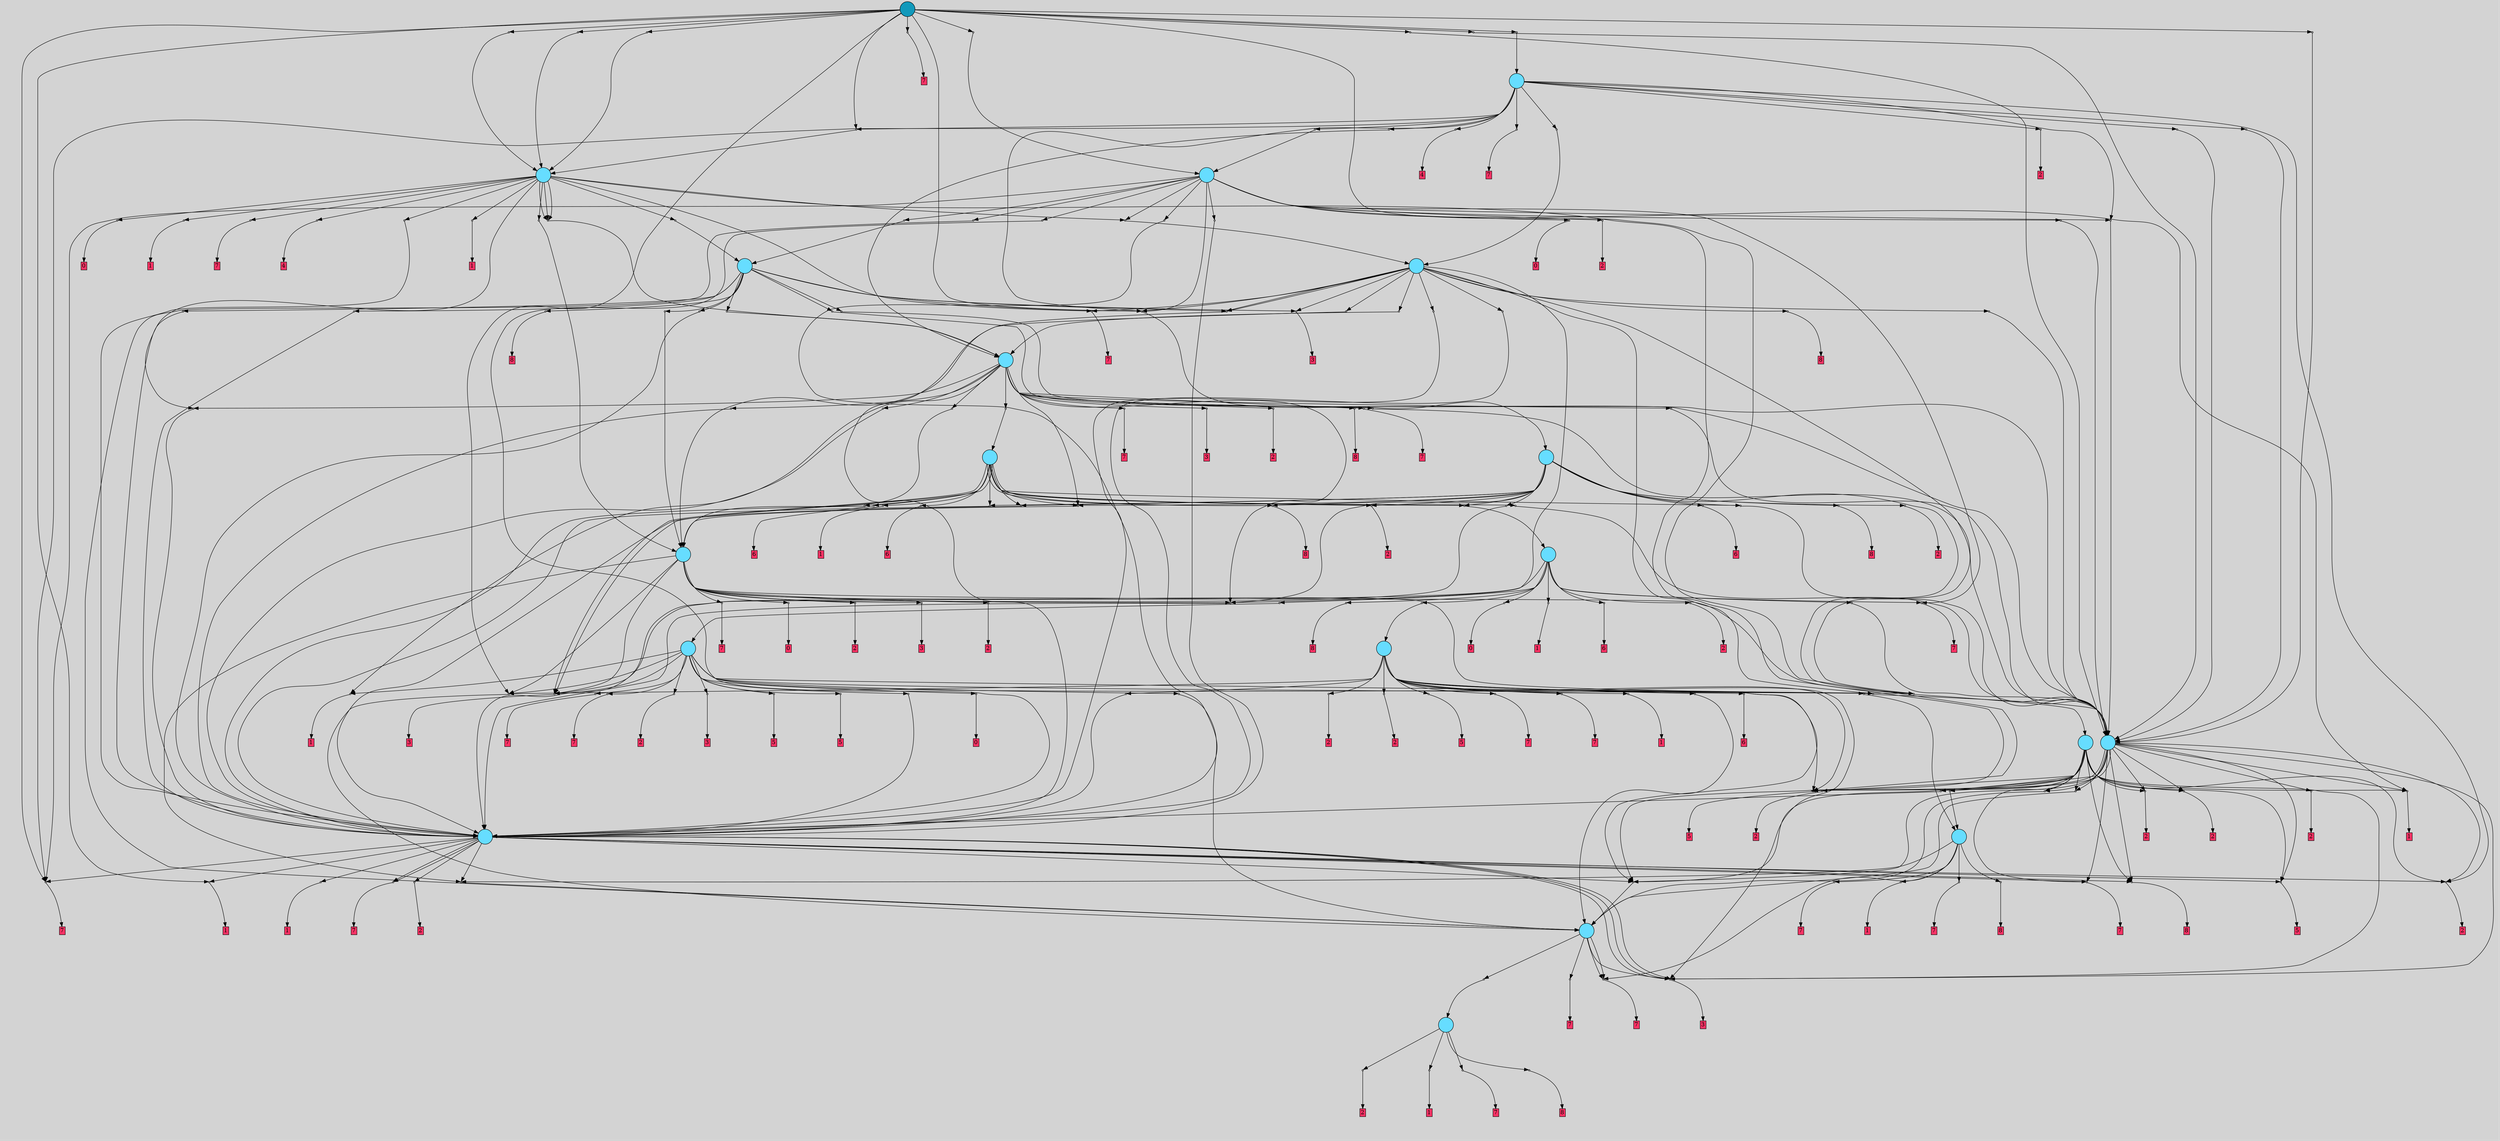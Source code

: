 // File exported with GEGELATI v1.3.1
// On the 2024-07-10 11:44:25
// With the MARL::MarlTPGGraphDotExporter
digraph{
	graph[pad = "0.212, 0.055" bgcolor = lightgray]
	node[shape=circle style = filled label = ""]
		T14 [fillcolor="#66ddff"]
		T38 [fillcolor="#66ddff"]
		T77 [fillcolor="#66ddff"]
		T214 [fillcolor="#66ddff"]
		T273 [fillcolor="#66ddff"]
		T278 [fillcolor="#66ddff"]
		T336 [fillcolor="#66ddff"]
		T362 [fillcolor="#66ddff"]
		T402 [fillcolor="#66ddff"]
		T426 [fillcolor="#66ddff"]
		T474 [fillcolor="#66ddff"]
		T491 [fillcolor="#66ddff"]
		T2 [fillcolor="#66ddff"]
		T587 [fillcolor="#66ddff"]
		T594 [fillcolor="#66ddff"]
		T688 [fillcolor="#66ddff"]
		T771 [fillcolor="#66ddff"]
		T883 [fillcolor="#66ddff"]
		T931 [fillcolor="#1199bb"]
		P27938 [fillcolor="#cccccc" shape=point] //
		I27938 [shape=box style=invis label="3|4&4|1#2|6&#92;n"]
		P27938 -> I27938[style=invis]
		A16414 [fillcolor="#ff3366" shape=box margin=0.03 width=0 height=0 label="2"]
		T14 -> P27938 -> A16414
		P27939 [fillcolor="#cccccc" shape=point] //
		I27939 [shape=box style=invis label="7|6&0|2#0|7&#92;n7|0&3|2#1|6&#92;n5|0&0|3#4|2&#92;n4|2&4|1#3|0&#92;n1|4&0|1#3|7&#92;n6|3&0|0#2|1&#92;n5|7&4|2#3|7&#92;n7|6&2|1#2|1&#92;n"]
		P27939 -> I27939[style=invis]
		A16415 [fillcolor="#ff3366" shape=box margin=0.03 width=0 height=0 label="1"]
		T14 -> P27939 -> A16415
		P27940 [fillcolor="#cccccc" shape=point] //
		I27940 [shape=box style=invis label="7|3&1|4#1|6&#92;n3|4&3|1#2|1&#92;n4|5&3|0#3|6&#92;n6|0&0|7#0|6&#92;n7|4&0|3#1|1&#92;n7|0&1|1#2|4&#92;n"]
		P27940 -> I27940[style=invis]
		A16416 [fillcolor="#ff3366" shape=box margin=0.03 width=0 height=0 label="7"]
		T14 -> P27940 -> A16416
		P27941 [fillcolor="#cccccc" shape=point] //
		I27941 [shape=box style=invis label="8|3&0|0#2|3&#92;n2|4&2|5#0|1&#92;n"]
		P27941 -> I27941[style=invis]
		A16417 [fillcolor="#ff3366" shape=box margin=0.03 width=0 height=0 label="8"]
		T14 -> P27941 -> A16417
		P27942 [fillcolor="#cccccc" shape=point] //
		I27942 [shape=box style=invis label="6|6&1|5#1|6&#92;n7|3&1|4#1|6&#92;n7|0&1|1#2|4&#92;n4|5&3|0#3|6&#92;n6|0&0|7#0|6&#92;n7|4&0|3#1|1&#92;n3|4&4|1#2|1&#92;n"]
		P27942 -> I27942[style=invis]
		A16418 [fillcolor="#ff3366" shape=box margin=0.03 width=0 height=0 label="7"]
		T38 -> P27942 -> A16418
		P27943 [fillcolor="#cccccc" shape=point] //
		I27943 [shape=box style=invis label="1|0&4|0#1|6&#92;n5|7&2|5#3|7&#92;n0|0&4|4#4|5&#92;n"]
		P27943 -> I27943[style=invis]
		T38 -> P27943 -> T14
		P27944 [fillcolor="#cccccc" shape=point] //
		I27944 [shape=box style=invis label="8|7&2|2#4|5&#92;n7|3&1|4#1|6&#92;n6|6&1|5#1|6&#92;n6|3&3|4#0|0&#92;n6|0&0|7#2|6&#92;n4|5&3|0#3|2&#92;n7|0&1|1#2|4&#92;n7|4&0|3#1|1&#92;n3|4&4|1#2|5&#92;n"]
		P27944 -> I27944[style=invis]
		A16419 [fillcolor="#ff3366" shape=box margin=0.03 width=0 height=0 label="7"]
		T38 -> P27944 -> A16419
		P27945 [fillcolor="#cccccc" shape=point] //
		I27945 [shape=box style=invis label="8|0&2|2#2|7&#92;n8|6&1|1#3|4&#92;n8|4&4|1#2|1&#92;n3|4&2|5#4|4&#92;n1|7&0|7#1|6&#92;n"]
		P27945 -> I27945[style=invis]
		A16420 [fillcolor="#ff3366" shape=box margin=0.03 width=0 height=0 label="3"]
		T38 -> P27945 -> A16420
		T38 -> P27944
		P27946 [fillcolor="#cccccc" shape=point] //
		I27946 [shape=box style=invis label="8|2&0|3#3|0&#92;n0|0&0|2#2|1&#92;n2|5&3|5#3|3&#92;n"]
		P27946 -> I27946[style=invis]
		T77 -> P27946 -> T38
		P27947 [fillcolor="#cccccc" shape=point] //
		I27947 [shape=box style=invis label="7|0&1|1#2|4&#92;n6|0&0|7#2|6&#92;n7|4&1|5#0|4&#92;n5|4&2|7#1|5&#92;n4|5&3|0#1|2&#92;n8|7&2|2#4|5&#92;n8|1&0|3#1|1&#92;n6|4&0|4#0|0&#92;n6|3&2|3#3|5&#92;n8|6&3|0#4|4&#92;n"]
		P27947 -> I27947[style=invis]
		A16421 [fillcolor="#ff3366" shape=box margin=0.03 width=0 height=0 label="7"]
		T77 -> P27947 -> A16421
		P27948 [fillcolor="#cccccc" shape=point] //
		I27948 [shape=box style=invis label="0|2&2|0#0|5&#92;n4|1&1|5#3|6&#92;n"]
		P27948 -> I27948[style=invis]
		A16422 [fillcolor="#ff3366" shape=box margin=0.03 width=0 height=0 label="1"]
		T77 -> P27948 -> A16422
		P27949 [fillcolor="#cccccc" shape=point] //
		I27949 [shape=box style=invis label="7|3&0|4#1|6&#92;n3|4&3|1#2|1&#92;n7|0&2|1#2|3&#92;n4|5&3|0#3|6&#92;n"]
		P27949 -> I27949[style=invis]
		A16423 [fillcolor="#ff3366" shape=box margin=0.03 width=0 height=0 label="7"]
		T77 -> P27949 -> A16423
		T77 -> P27944
		P27950 [fillcolor="#cccccc" shape=point] //
		I27950 [shape=box style=invis label="3|6&1|5#1|5&#92;n7|0&1|1#1|4&#92;n4|3&2|6#2|4&#92;n0|1&3|5#0|2&#92;n"]
		P27950 -> I27950[style=invis]
		A16424 [fillcolor="#ff3366" shape=box margin=0.03 width=0 height=0 label="8"]
		T77 -> P27950 -> A16424
		P27951 [fillcolor="#cccccc" shape=point] //
		I27951 [shape=box style=invis label="7|0&0|1#2|4&#92;n1|3&4|4#1|0&#92;n6|0&3|7#2|6&#92;n7|3&2|3#3|3&#92;n3|4&4|1#0|3&#92;n8|5&3|0#3|2&#92;n7|4&0|3#1|1&#92;n5|3&1|4#1|6&#92;n8|4&4|7#2|1&#92;n"]
		P27951 -> I27951[style=invis]
		A16425 [fillcolor="#ff3366" shape=box margin=0.03 width=0 height=0 label="7"]
		T214 -> P27951 -> A16425
		P27952 [fillcolor="#cccccc" shape=point] //
		I27952 [shape=box style=invis label="0|0&2|2#4|5&#92;n5|1&1|5#4|3&#92;n"]
		P27952 -> I27952[style=invis]
		A16426 [fillcolor="#ff3366" shape=box margin=0.03 width=0 height=0 label="1"]
		T214 -> P27952 -> A16426
		P27953 [fillcolor="#cccccc" shape=point] //
		I27953 [shape=box style=invis label="3|6&1|4#1|5&#92;n7|0&1|6#1|4&#92;n6|7&1|4#2|2&#92;n4|3&2|6#2|4&#92;n0|1&3|5#0|2&#92;n"]
		P27953 -> I27953[style=invis]
		A16427 [fillcolor="#ff3366" shape=box margin=0.03 width=0 height=0 label="8"]
		T214 -> P27953 -> A16427
		T214 -> P27945
		T214 -> P27946
		P27954 [fillcolor="#cccccc" shape=point] //
		I27954 [shape=box style=invis label="0|7&4|7#1|4&#92;n7|0&1|1#0|4&#92;n6|0&0|3#4|4&#92;n6|1&1|2#0|2&#92;n3|4&3|1#2|3&#92;n6|7&4|3#3|5&#92;n7|0&3|6#1|6&#92;n7|2&1|6#1|4&#92;n"]
		P27954 -> I27954[style=invis]
		A16428 [fillcolor="#ff3366" shape=box margin=0.03 width=0 height=0 label="5"]
		T214 -> P27954 -> A16428
		P27955 [fillcolor="#cccccc" shape=point] //
		I27955 [shape=box style=invis label="7|0&0|7#0|6&#92;n4|2&1|1#0|5&#92;n4|5&3|0#3|6&#92;n4|0&3|7#4|3&#92;n7|0&2|1#2|4&#92;n2|6&0|7#2|7&#92;n8|6&3|7#0|7&#92;n8|3&3|2#4|2&#92;n7|3&1|1#1|2&#92;n"]
		P27955 -> I27955[style=invis]
		A16429 [fillcolor="#ff3366" shape=box margin=0.03 width=0 height=0 label="7"]
		T214 -> P27955 -> A16429
		T214 -> P27945
		P27956 [fillcolor="#cccccc" shape=point] //
		I27956 [shape=box style=invis label="8|7&3|7#3|3&#92;n8|2&0|3#3|0&#92;n0|0&0|2#2|1&#92;n"]
		P27956 -> I27956[style=invis]
		T214 -> P27956 -> T38
		P27957 [fillcolor="#cccccc" shape=point] //
		I27957 [shape=box style=invis label="7|0&3|1#0|6&#92;n"]
		P27957 -> I27957[style=invis]
		A16430 [fillcolor="#ff3366" shape=box margin=0.03 width=0 height=0 label="2"]
		T214 -> P27957 -> A16430
		T214 -> P27945
		P27958 [fillcolor="#cccccc" shape=point] //
		I27958 [shape=box style=invis label="1|0&3|1#0|6&#92;n7|0&1|3#2|5&#92;n"]
		P27958 -> I27958[style=invis]
		A16431 [fillcolor="#ff3366" shape=box margin=0.03 width=0 height=0 label="2"]
		T214 -> P27958 -> A16431
		P27959 [fillcolor="#cccccc" shape=point] //
		I27959 [shape=box style=invis label="3|7&1|1#4|4&#92;n8|6&0|3#2|6&#92;n0|2&3|3#4|3&#92;n2|0&3|4#2|0&#92;n2|3&2|0#1|3&#92;n2|6&4|2#3|3&#92;n"]
		P27959 -> I27959[style=invis]
		A16432 [fillcolor="#ff3366" shape=box margin=0.03 width=0 height=0 label="1"]
		T214 -> P27959 -> A16432
		P27960 [fillcolor="#cccccc" shape=point] //
		I27960 [shape=box style=invis label="4|0&3|7#4|3&#92;n4|2&1|1#0|5&#92;n4|3&3|0#3|6&#92;n7|0&0|7#0|6&#92;n8|6&3|7#0|7&#92;n7|0&2|1#2|4&#92;n8|3&3|2#4|2&#92;n7|3&1|4#1|2&#92;n"]
		P27960 -> I27960[style=invis]
		A16433 [fillcolor="#ff3366" shape=box margin=0.03 width=0 height=0 label="7"]
		T214 -> P27960 -> A16433
		T214 -> P27955
		T273 -> P27951
		P27961 [fillcolor="#cccccc" shape=point] //
		I27961 [shape=box style=invis label="5|1&4|5#4|3&#92;n"]
		P27961 -> I27961[style=invis]
		A16434 [fillcolor="#ff3366" shape=box margin=0.03 width=0 height=0 label="1"]
		T273 -> P27961 -> A16434
		P27962 [fillcolor="#cccccc" shape=point] //
		I27962 [shape=box style=invis label="7|3&1|4#1|6&#92;n7|4&0|3#1|1&#92;n6|6&3|2#0|7&#92;n6|3&3|4#0|0&#92;n6|0&0|7#2|6&#92;n4|5&3|0#3|2&#92;n3|4&4|1#2|1&#92;n6|6&1|5#1|6&#92;n7|0&1|1#2|2&#92;n"]
		P27962 -> I27962[style=invis]
		T273 -> P27962 -> T77
		T273 -> P27953
		P27963 [fillcolor="#cccccc" shape=point] //
		I27963 [shape=box style=invis label="8|7&0|0#2|1&#92;n1|7&0|7#0|6&#92;n8|6&1|1#1|4&#92;n8|1&4|2#4|7&#92;n0|0&3|7#0|5&#92;n3|5&1|5#4|4&#92;n0|3&1|3#4|5&#92;n1|3&2|4#0|7&#92;n"]
		P27963 -> I27963[style=invis]
		T273 -> P27963 -> T214
		T273 -> P27954
		P27964 [fillcolor="#cccccc" shape=point] //
		I27964 [shape=box style=invis label="2|4&2|5#4|1&#92;n8|2&0|3#3|0&#92;n2|5&3|5#3|3&#92;n0|0&0|3#2|1&#92;n"]
		P27964 -> I27964[style=invis]
		T273 -> P27964 -> T38
		T273 -> P27945
		T273 -> P27958
		P27965 [fillcolor="#cccccc" shape=point] //
		I27965 [shape=box style=invis label="6|1&1|2#0|2&#92;n7|0&1|1#0|4&#92;n0|7&4|7#1|4&#92;n3|4&3|1#2|3&#92;n6|7&4|3#3|5&#92;n7|0&3|6#1|6&#92;n7|2&1|6#0|4&#92;n"]
		P27965 -> I27965[style=invis]
		A16435 [fillcolor="#ff3366" shape=box margin=0.03 width=0 height=0 label="5"]
		T273 -> P27965 -> A16435
		P27966 [fillcolor="#cccccc" shape=point] //
		I27966 [shape=box style=invis label="4|1&2|7#1|7&#92;n0|5&4|6#2|0&#92;n6|5&1|5#0|1&#92;n7|0&2|1#0|6&#92;n"]
		P27966 -> I27966[style=invis]
		A16436 [fillcolor="#ff3366" shape=box margin=0.03 width=0 height=0 label="2"]
		T273 -> P27966 -> A16436
		P27967 [fillcolor="#cccccc" shape=point] //
		I27967 [shape=box style=invis label="1|0&1|4#2|7&#92;n"]
		P27967 -> I27967[style=invis]
		A16437 [fillcolor="#ff3366" shape=box margin=0.03 width=0 height=0 label="2"]
		T273 -> P27967 -> A16437
		T273 -> P27956
		P27968 [fillcolor="#cccccc" shape=point] //
		I27968 [shape=box style=invis label="1|1&3|1#3|1&#92;n4|0&1|7#1|4&#92;n5|1&4|6#0|2&#92;n"]
		P27968 -> I27968[style=invis]
		T273 -> P27968 -> T38
		P27969 [fillcolor="#cccccc" shape=point] //
		I27969 [shape=box style=invis label="4|2&4|3#4|4&#92;n8|2&2|4#4|7&#92;n0|0&0|2#1|2&#92;n1|6&0|0#0|3&#92;n0|7&1|4#4|4&#92;n2|7&3|6#1|2&#92;n3|6&2|0#2|1&#92;n"]
		P27969 -> I27969[style=invis]
		A16438 [fillcolor="#ff3366" shape=box margin=0.03 width=0 height=0 label="2"]
		T273 -> P27969 -> A16438
		T278 -> P27951
		T278 -> P27961
		T278 -> P27953
		T278 -> P27963
		T278 -> P27954
		T278 -> P27964
		T278 -> P27945
		T278 -> P27958
		T278 -> P27965
		P27970 [fillcolor="#cccccc" shape=point] //
		I27970 [shape=box style=invis label="7|0&2|1#2|6&#92;n6|5&1|5#0|1&#92;n2|1&3|6#4|4&#92;n4|1&2|7#1|7&#92;n"]
		P27970 -> I27970[style=invis]
		A16439 [fillcolor="#ff3366" shape=box margin=0.03 width=0 height=0 label="2"]
		T278 -> P27970 -> A16439
		T278 -> P27967
		T278 -> P27956
		T278 -> P27968
		T278 -> P27969
		T278 -> P27965
		P27971 [fillcolor="#cccccc" shape=point] //
		I27971 [shape=box style=invis label="6|0&4|7#4|1&#92;n6|6&0|1#0|3&#92;n8|7&3|4#4|5&#92;n1|1&2|3#1|3&#92;n6|7&0|7#2|3&#92;n8|1&1|7#2|7&#92;n"]
		P27971 -> I27971[style=invis]
		A16440 [fillcolor="#ff3366" shape=box margin=0.03 width=0 height=0 label="6"]
		T336 -> P27971 -> A16440
		P27972 [fillcolor="#cccccc" shape=point] //
		I27972 [shape=box style=invis label="0|0&2|2#2|1&#92;n5|1&3|1#0|1&#92;n8|2&0|3#2|0&#92;n"]
		P27972 -> I27972[style=invis]
		T336 -> P27972 -> T38
		P27973 [fillcolor="#cccccc" shape=point] //
		I27973 [shape=box style=invis label="8|4&4|6#0|2&#92;n2|4&4|5#3|3&#92;n"]
		P27973 -> I27973[style=invis]
		A16441 [fillcolor="#ff3366" shape=box margin=0.03 width=0 height=0 label="2"]
		T336 -> P27973 -> A16441
		P27974 [fillcolor="#cccccc" shape=point] //
		I27974 [shape=box style=invis label="0|0&0|2#4|4&#92;n5|3&1|2#3|7&#92;n0|1&2|4#3|3&#92;n"]
		P27974 -> I27974[style=invis]
		A16442 [fillcolor="#ff3366" shape=box margin=0.03 width=0 height=0 label="2"]
		T336 -> P27974 -> A16442
		P27975 [fillcolor="#cccccc" shape=point] //
		I27975 [shape=box style=invis label="7|5&1|1#4|1&#92;n2|5&1|1#1|1&#92;n4|6&3|3#0|7&#92;n5|4&3|6#4|6&#92;n7|3&2|4#1|4&#92;n6|0&1|5#1|3&#92;n"]
		P27975 -> I27975[style=invis]
		A16443 [fillcolor="#ff3366" shape=box margin=0.03 width=0 height=0 label="5"]
		T336 -> P27975 -> A16443
		T336 -> P27945
		T336 -> P27965
		P27976 [fillcolor="#cccccc" shape=point] //
		I27976 [shape=box style=invis label="8|2&1|3#3|0&#92;n3|5&3|5#3|3&#92;n0|0&0|2#2|1&#92;n3|4&2|3#1|7&#92;n"]
		P27976 -> I27976[style=invis]
		T336 -> P27976 -> T278
		P27977 [fillcolor="#cccccc" shape=point] //
		I27977 [shape=box style=invis label="7|3&2|7#4|6&#92;n6|2&3|0#1|2&#92;n8|6&3|2#4|4&#92;n5|5&4|7#1|5&#92;n8|7&2|2#4|5&#92;n6|4&0|4#0|0&#92;n6|0&4|7#2|6&#92;n0|4&0|0#2|1&#92;n6|3&2|3#3|5&#92;n7|4&1|7#0|4&#92;n"]
		P27977 -> I27977[style=invis]
		A16444 [fillcolor="#ff3366" shape=box margin=0.03 width=0 height=0 label="7"]
		T336 -> P27977 -> A16444
		P27978 [fillcolor="#cccccc" shape=point] //
		I27978 [shape=box style=invis label="0|1&2|5#4|5&#92;n3|4&1|2#0|2&#92;n1|0&1|4#4|0&#92;n6|1&0|6#3|0&#92;n1|2&2|5#2|0&#92;n0|4&3|0#3|2&#92;n2|2&1|5#2|7&#92;n3|1&4|5#0|2&#92;n5|7&1|3#2|6&#92;n"]
		P27978 -> I27978[style=invis]
		T336 -> P27978 -> T214
		P27979 [fillcolor="#cccccc" shape=point] //
		I27979 [shape=box style=invis label="3|4&3|1#2|1&#92;n7|3&0|4#1|4&#92;n5|7&2|4#4|6&#92;n"]
		P27979 -> I27979[style=invis]
		A16445 [fillcolor="#ff3366" shape=box margin=0.03 width=0 height=0 label="7"]
		T336 -> P27979 -> A16445
		P27980 [fillcolor="#cccccc" shape=point] //
		I27980 [shape=box style=invis label="0|1&4|5#1|4&#92;n7|0&2|1#2|6&#92;n4|2&1|6#3|2&#92;n7|4&1|5#1|1&#92;n5|5&0|3#2|4&#92;n0|5&2|3#2|7&#92;n7|3&1|4#0|6&#92;n7|4&0|3#4|1&#92;n3|4&4|1#3|1&#92;n"]
		P27980 -> I27980[style=invis]
		T336 -> P27980 -> T77
		P27981 [fillcolor="#cccccc" shape=point] //
		I27981 [shape=box style=invis label="7|6&1|1#1|2&#92;n5|0&2|2#4|5&#92;n"]
		P27981 -> I27981[style=invis]
		A16446 [fillcolor="#ff3366" shape=box margin=0.03 width=0 height=0 label="1"]
		T336 -> P27981 -> A16446
		P27982 [fillcolor="#cccccc" shape=point] //
		I27982 [shape=box style=invis label="0|0&2|2#2|1&#92;n5|0&4|4#2|4&#92;n8|7&3|7#3|3&#92;n"]
		P27982 -> I27982[style=invis]
		T336 -> P27982 -> T38
		T336 -> P27956
		P27983 [fillcolor="#cccccc" shape=point] //
		I27983 [shape=box style=invis label="0|1&2|5#4|2&#92;n3|4&1|2#0|2&#92;n1|0&1|4#4|0&#92;n6|1&0|6#3|0&#92;n1|2&2|5#2|0&#92;n0|4&3|0#3|2&#92;n3|1&4|5#0|2&#92;n5|7&1|3#2|6&#92;n"]
		P27983 -> I27983[style=invis]
		T362 -> P27983 -> T214
		P27984 [fillcolor="#cccccc" shape=point] //
		I27984 [shape=box style=invis label="7|0&0|7#0|6&#92;n4|2&1|1#0|5&#92;n4|5&3|0#3|6&#92;n4|0&3|7#4|3&#92;n8|6&3|7#0|7&#92;n7|0&2|1#2|4&#92;n8|3&3|2#4|2&#92;n7|3&1|4#1|2&#92;n"]
		P27984 -> I27984[style=invis]
		A16447 [fillcolor="#ff3366" shape=box margin=0.03 width=0 height=0 label="7"]
		T362 -> P27984 -> A16447
		P27985 [fillcolor="#cccccc" shape=point] //
		I27985 [shape=box style=invis label="6|0&0|7#0|3&#92;n1|2&4|6#2|0&#92;n5|0&1|3#1|2&#92;n6|6&0|1#0|3&#92;n0|0&4|7#4|1&#92;n2|0&0|7#3|5&#92;n1|7&2|3#1|6&#92;n6|1&4|7#2|7&#92;n5|6&2|3#3|4&#92;n"]
		P27985 -> I27985[style=invis]
		A16448 [fillcolor="#ff3366" shape=box margin=0.03 width=0 height=0 label="7"]
		T362 -> P27985 -> A16448
		P27986 [fillcolor="#cccccc" shape=point] //
		I27986 [shape=box style=invis label="2|5&2|7#3|1&#92;n0|0&3|1#1|1&#92;n"]
		P27986 -> I27986[style=invis]
		T362 -> P27986 -> T38
		P27987 [fillcolor="#cccccc" shape=point] //
		I27987 [shape=box style=invis label="0|4&0|2#4|4&#92;n0|1&2|4#3|3&#92;n5|3&1|2#3|7&#92;n"]
		P27987 -> I27987[style=invis]
		A16449 [fillcolor="#ff3366" shape=box margin=0.03 width=0 height=0 label="2"]
		T362 -> P27987 -> A16449
		P27988 [fillcolor="#cccccc" shape=point] //
		I27988 [shape=box style=invis label="1|7&0|7#1|6&#92;n8|4&4|1#2|2&#92;n3|4&2|5#4|4&#92;n8|0&2|2#2|7&#92;n7|0&3|1#0|3&#92;n"]
		P27988 -> I27988[style=invis]
		A16450 [fillcolor="#ff3366" shape=box margin=0.03 width=0 height=0 label="3"]
		T362 -> P27988 -> A16450
		P27989 [fillcolor="#cccccc" shape=point] //
		I27989 [shape=box style=invis label="8|5&2|2#2|7&#92;n8|5&3|6#2|1&#92;n8|0&0|3#3|1&#92;n3|4&0|5#2|4&#92;n0|6&0|0#1|6&#92;n"]
		P27989 -> I27989[style=invis]
		T362 -> P27989 -> T273
		P27990 [fillcolor="#cccccc" shape=point] //
		I27990 [shape=box style=invis label="6|5&0|3#4|1&#92;n6|1&1|2#0|2&#92;n7|0&4|6#2|7&#92;n2|4&3|1#2|3&#92;n"]
		P27990 -> I27990[style=invis]
		A16451 [fillcolor="#ff3366" shape=box margin=0.03 width=0 height=0 label="5"]
		T362 -> P27990 -> A16451
		T362 -> P27976
		P27991 [fillcolor="#cccccc" shape=point] //
		I27991 [shape=box style=invis label="1|0&2|3#0|3&#92;n7|3&0|2#1|3&#92;n6|0&0|3#3|4&#92;n7|0&1|0#0|3&#92;n7|0&3|6#1|6&#92;n7|2&1|6#1|4&#92;n6|0&3|5#4|2&#92;n3|4&3|1#0|3&#92;n5|6&2|6#1|6&#92;n0|7&4|7#1|1&#92;n"]
		P27991 -> I27991[style=invis]
		A16452 [fillcolor="#ff3366" shape=box margin=0.03 width=0 height=0 label="5"]
		T362 -> P27991 -> A16452
		P27992 [fillcolor="#cccccc" shape=point] //
		I27992 [shape=box style=invis label="4|2&2|0#0|0&#92;n3|0&4|5#2|5&#92;n3|6&2|1#1|3&#92;n1|2&1|1#0|7&#92;n"]
		P27992 -> I27992[style=invis]
		A16453 [fillcolor="#ff3366" shape=box margin=0.03 width=0 height=0 label="3"]
		T362 -> P27992 -> A16453
		T362 -> P27965
		P27993 [fillcolor="#cccccc" shape=point] //
		I27993 [shape=box style=invis label="6|5&0|0#4|3&#92;n8|2&1|1#3|4&#92;n7|7&1|6#1|5&#92;n5|0&3|0#0|1&#92;n0|1&0|0#4|6&#92;n"]
		P27993 -> I27993[style=invis]
		A16454 [fillcolor="#ff3366" shape=box margin=0.03 width=0 height=0 label="0"]
		T362 -> P27993 -> A16454
		T362 -> P27972
		P27994 [fillcolor="#cccccc" shape=point] //
		I27994 [shape=box style=invis label="3|7&2|6#3|6&#92;n0|0&4|6#1|5&#92;n0|5&4|5#1|4&#92;n5|6&3|3#2|6&#92;n"]
		P27994 -> I27994[style=invis]
		A16455 [fillcolor="#ff3366" shape=box margin=0.03 width=0 height=0 label="1"]
		T362 -> P27994 -> A16455
		P27995 [fillcolor="#cccccc" shape=point] //
		I27995 [shape=box style=invis label="7|0&0|7#0|6&#92;n4|5&3|0#3|6&#92;n4|6&1|1#0|5&#92;n4|0&3|7#4|3&#92;n8|6&3|7#0|7&#92;n8|3&3|2#4|2&#92;n7|3&1|4#1|2&#92;n"]
		P27995 -> I27995[style=invis]
		A16456 [fillcolor="#ff3366" shape=box margin=0.03 width=0 height=0 label="7"]
		T402 -> P27995 -> A16456
		T402 -> P27989
		T402 -> P27976
		T402 -> P27992
		P27996 [fillcolor="#cccccc" shape=point] //
		I27996 [shape=box style=invis label="8|6&1|5#0|7&#92;n5|4&4|2#0|5&#92;n4|5&3|7#2|4&#92;n4|7&4|3#0|4&#92;n0|5&2|6#2|7&#92;n0|7&2|7#0|6&#92;n2|0&1|5#4|5&#92;n6|7&1|3#4|5&#92;n"]
		P27996 -> I27996[style=invis]
		A16457 [fillcolor="#ff3366" shape=box margin=0.03 width=0 height=0 label="0"]
		T402 -> P27996 -> A16457
		T402 -> P27972
		P27997 [fillcolor="#cccccc" shape=point] //
		I27997 [shape=box style=invis label="1|7&0|7#0|0&#92;n0|6&0|0#3|6&#92;n2|0&2|4#4|3&#92;n3|6&1|5#4|4&#92;n0|7&3|7#0|5&#92;n8|1&4|2#2|7&#92;n"]
		P27997 -> I27997[style=invis]
		T402 -> P27997 -> T214
		P27998 [fillcolor="#cccccc" shape=point] //
		I27998 [shape=box style=invis label="2|6&1|3#3|0&#92;n8|0&2|0#0|6&#92;n0|0&3|7#0|5&#92;n1|1&4|4#3|5&#92;n"]
		P27998 -> I27998[style=invis]
		A16458 [fillcolor="#ff3366" shape=box margin=0.03 width=0 height=0 label="2"]
		T402 -> P27998 -> A16458
		P27999 [fillcolor="#cccccc" shape=point] //
		I27999 [shape=box style=invis label="0|0&1|3#3|3&#92;n8|6&1|1#3|4&#92;n8|4&2|1#4|7&#92;n"]
		P27999 -> I27999[style=invis]
		A16459 [fillcolor="#ff3366" shape=box margin=0.03 width=0 height=0 label="3"]
		T402 -> P27999 -> A16459
		P28000 [fillcolor="#cccccc" shape=point] //
		I28000 [shape=box style=invis label="7|0&3|1#2|6&#92;n0|7&1|6#1|6&#92;n"]
		P28000 -> I28000[style=invis]
		A16460 [fillcolor="#ff3366" shape=box margin=0.03 width=0 height=0 label="2"]
		T402 -> P28000 -> A16460
		T402 -> P27946
		P28001 [fillcolor="#cccccc" shape=point] //
		I28001 [shape=box style=invis label="5|3&3|2#1|2&#92;n6|0&3|7#0|5&#92;n4|2&0|0#1|0&#92;n"]
		P28001 -> I28001[style=invis]
		A16461 [fillcolor="#ff3366" shape=box margin=0.03 width=0 height=0 label="2"]
		T426 -> P28001 -> A16461
		P28002 [fillcolor="#cccccc" shape=point] //
		I28002 [shape=box style=invis label="3|7&3|1#2|3&#92;n7|0&1|1#0|4&#92;n7|4&4|0#3|2&#92;n6|0&0|3#4|4&#92;n6|1&1|2#0|2&#92;n0|7&4|7#1|4&#92;n6|7&4|3#3|5&#92;n7|0&3|6#1|6&#92;n7|2&1|6#1|4&#92;n"]
		P28002 -> I28002[style=invis]
		T426 -> P28002 -> T336
		P28003 [fillcolor="#cccccc" shape=point] //
		I28003 [shape=box style=invis label="8|2&1|3#2|0&#92;n0|0&0|2#2|1&#92;n3|5&3|5#3|3&#92;n3|4&2|3#1|7&#92;n"]
		P28003 -> I28003[style=invis]
		T426 -> P28003 -> T278
		P28004 [fillcolor="#cccccc" shape=point] //
		I28004 [shape=box style=invis label="8|7&2|7#3|4&#92;n3|1&0|1#3|0&#92;n4|0&0|7#0|7&#92;n1|2&0|5#1|4&#92;n1|5&4|7#0|1&#92;n"]
		P28004 -> I28004[style=invis]
		T426 -> P28004 -> T362
		P28005 [fillcolor="#cccccc" shape=point] //
		I28005 [shape=box style=invis label="4|3&2|6#2|4&#92;n7|0&1|6#1|4&#92;n0|1&3|5#0|2&#92;n6|0&1|4#2|2&#92;n3|6&1|4#1|3&#92;n"]
		P28005 -> I28005[style=invis]
		A16462 [fillcolor="#ff3366" shape=box margin=0.03 width=0 height=0 label="8"]
		T426 -> P28005 -> A16462
		P28006 [fillcolor="#cccccc" shape=point] //
		I28006 [shape=box style=invis label="8|6&1|5#0|7&#92;n5|4&4|2#0|5&#92;n4|5&3|7#2|4&#92;n0|7&2|7#0|6&#92;n0|5&2|6#2|7&#92;n6|7&1|1#4|5&#92;n2|0&1|5#1|5&#92;n"]
		P28006 -> I28006[style=invis]
		A16463 [fillcolor="#ff3366" shape=box margin=0.03 width=0 height=0 label="0"]
		T426 -> P28006 -> A16463
		P28007 [fillcolor="#cccccc" shape=point] //
		I28007 [shape=box style=invis label="8|3&1|2#0|5&#92;n1|1&1|6#4|5&#92;n8|3&1|4#2|5&#92;n4|0&3|0#0|2&#92;n"]
		P28007 -> I28007[style=invis]
		A16464 [fillcolor="#ff3366" shape=box margin=0.03 width=0 height=0 label="1"]
		T426 -> P28007 -> A16464
		P28008 [fillcolor="#cccccc" shape=point] //
		I28008 [shape=box style=invis label="6|2&0|7#2|3&#92;n2|6&0|1#0|3&#92;n8|7&3|4#4|5&#92;n1|1&2|3#1|0&#92;n8|6&0|4#4|5&#92;n8|1&1|7#2|7&#92;n6|0&4|7#4|1&#92;n"]
		P28008 -> I28008[style=invis]
		A16465 [fillcolor="#ff3366" shape=box margin=0.03 width=0 height=0 label="6"]
		T426 -> P28008 -> A16465
		P28009 [fillcolor="#cccccc" shape=point] //
		I28009 [shape=box style=invis label="8|0&3|7#0|7&#92;n8|3&3|2#4|2&#92;n4|5&3|0#3|6&#92;n4|0&3|7#4|3&#92;n2|1&0|7#2|7&#92;n7|0&0|7#0|6&#92;n4|2&1|1#0|5&#92;n7|3&1|1#1|2&#92;n"]
		P28009 -> I28009[style=invis]
		A16466 [fillcolor="#ff3366" shape=box margin=0.03 width=0 height=0 label="7"]
		T426 -> P28009 -> A16466
		T426 -> P27992
		P28010 [fillcolor="#cccccc" shape=point] //
		I28010 [shape=box style=invis label="7|3&3|2#3|0&#92;n0|1&2|5#4|2&#92;n3|4&1|2#0|2&#92;n3|1&4|5#0|2&#92;n6|1&0|6#3|0&#92;n1|2&2|5#2|0&#92;n0|4&3|0#3|2&#92;n1|0&1|4#4|0&#92;n5|4&1|3#2|6&#92;n"]
		P28010 -> I28010[style=invis]
		T474 -> P28010 -> T214
		P28011 [fillcolor="#cccccc" shape=point] //
		I28011 [shape=box style=invis label="0|7&3|7#0|5&#92;n0|6&0|0#3|6&#92;n8|1&4|2#2|7&#92;n3|4&1|5#4|4&#92;n1|7&0|7#3|0&#92;n2|0&2|4#4|3&#92;n"]
		P28011 -> I28011[style=invis]
		T474 -> P28011 -> T426
		P28012 [fillcolor="#cccccc" shape=point] //
		I28012 [shape=box style=invis label="0|0&0|2#2|1&#92;n4|2&1|3#4|0&#92;n3|5&3|5#3|3&#92;n"]
		P28012 -> I28012[style=invis]
		T474 -> P28012 -> T278
		P28013 [fillcolor="#cccccc" shape=point] //
		I28013 [shape=box style=invis label="1|2&1|2#0|4&#92;n2|1&4|3#2|4&#92;n0|1&0|0#3|3&#92;n7|1&0|5#1|0&#92;n7|4&3|5#1|7&#92;n5|3&1|7#1|3&#92;n5|3&1|4#1|7&#92;n2|0&2|5#1|3&#92;n"]
		P28013 -> I28013[style=invis]
		A16467 [fillcolor="#ff3366" shape=box margin=0.03 width=0 height=0 label="2"]
		T474 -> P28013 -> A16467
		P28014 [fillcolor="#cccccc" shape=point] //
		I28014 [shape=box style=invis label="8|2&1|3#2|0&#92;n3|3&3|5#3|3&#92;n4|4&1|0#0|5&#92;n6|0&1|3#4|6&#92;n0|0&0|2#2|1&#92;n"]
		P28014 -> I28014[style=invis]
		T474 -> P28014 -> T278
		P28015 [fillcolor="#cccccc" shape=point] //
		I28015 [shape=box style=invis label="3|6&1|4#1|3&#92;n7|0&1|6#1|4&#92;n0|1&3|5#0|2&#92;n6|7&1|4#2|2&#92;n4|3&2|6#2|4&#92;n0|2&0|5#3|1&#92;n"]
		P28015 -> I28015[style=invis]
		A16468 [fillcolor="#ff3366" shape=box margin=0.03 width=0 height=0 label="8"]
		T474 -> P28015 -> A16468
		P28016 [fillcolor="#cccccc" shape=point] //
		I28016 [shape=box style=invis label="2|2&1|3#0|5&#92;n3|7&2|6#3|6&#92;n6|7&3|4#3|1&#92;n0|0&4|6#1|0&#92;n5|6&3|3#2|6&#92;n"]
		P28016 -> I28016[style=invis]
		T474 -> P28016 -> T402
		P28017 [fillcolor="#cccccc" shape=point] //
		I28017 [shape=box style=invis label="0|0&2|3#2|4&#92;n0|7&3|4#0|4&#92;n7|3&2|2#2|0&#92;n5|2&4|1#2|0&#92;n6|2&4|7#3|6&#92;n"]
		P28017 -> I28017[style=invis]
		T474 -> P28017 -> T214
		P28018 [fillcolor="#cccccc" shape=point] //
		I28018 [shape=box style=invis label="0|7&3|7#0|5&#92;n1|1&4|2#2|7&#92;n2|0&2|4#4|7&#92;n"]
		P28018 -> I28018[style=invis]
		T474 -> P28018 -> T214
		T474 -> P27992
		P28019 [fillcolor="#cccccc" shape=point] //
		I28019 [shape=box style=invis label="8|7&2|3#0|2&#92;n6|0&4|7#4|1&#92;n8|7&2|4#4|5&#92;n6|6&0|1#0|3&#92;n8|1&1|7#2|7&#92;n6|7&0|7#2|3&#92;n"]
		P28019 -> I28019[style=invis]
		A16469 [fillcolor="#ff3366" shape=box margin=0.03 width=0 height=0 label="6"]
		T474 -> P28019 -> A16469
		P28020 [fillcolor="#cccccc" shape=point] //
		I28020 [shape=box style=invis label="4|0&1|5#2|6&#92;n"]
		P28020 -> I28020[style=invis]
		A16470 [fillcolor="#ff3366" shape=box margin=0.03 width=0 height=0 label="1"]
		T474 -> P28020 -> A16470
		T474 -> P28015
		P28021 [fillcolor="#cccccc" shape=point] //
		I28021 [shape=box style=invis label="0|7&1|1#1|2&#92;n2|0&4|4#0|1&#92;n3|4&3|3#0|4&#92;n3|2&2|4#2|3&#92;n2|2&1|7#2|3&#92;n1|5&0|2#3|1&#92;n4|1&1|5#1|0&#92;n7|0&3|0#1|6&#92;n4|6&1|4#3|3&#92;n4|3&1|4#3|2&#92;n"]
		P28021 -> I28021[style=invis]
		A16471 [fillcolor="#ff3366" shape=box margin=0.03 width=0 height=0 label="6"]
		T474 -> P28021 -> A16471
		T474 -> P27992
		T491 -> P28010
		T491 -> P28011
		P28022 [fillcolor="#cccccc" shape=point] //
		I28022 [shape=box style=invis label="1|2&3|2#0|4&#92;n4|5&2|5#2|2&#92;n0|1&0|0#3|3&#92;n5|3&1|4#1|7&#92;n2|0&2|5#0|3&#92;n5|3&1|7#1|3&#92;n7|4&4|5#1|7&#92;n7|1&0|5#1|0&#92;n"]
		P28022 -> I28022[style=invis]
		A16472 [fillcolor="#ff3366" shape=box margin=0.03 width=0 height=0 label="2"]
		T491 -> P28022 -> A16472
		T491 -> P28014
		T491 -> P28015
		T491 -> P28016
		P28023 [fillcolor="#cccccc" shape=point] //
		I28023 [shape=box style=invis label="0|7&3|4#0|4&#92;n0|0&2|3#2|4&#92;n7|3&2|2#2|0&#92;n6|2&4|5#3|6&#92;n"]
		P28023 -> I28023[style=invis]
		T491 -> P28023 -> T214
		T491 -> P28018
		P28024 [fillcolor="#cccccc" shape=point] //
		I28024 [shape=box style=invis label="6|0&4|7#4|1&#92;n6|6&0|1#0|3&#92;n8|7&3|4#4|5&#92;n1|1&2|3#1|0&#92;n8|1&1|7#2|7&#92;n6|7&0|7#2|3&#92;n"]
		P28024 -> I28024[style=invis]
		A16473 [fillcolor="#ff3366" shape=box margin=0.03 width=0 height=0 label="6"]
		T491 -> P28024 -> A16473
		P28025 [fillcolor="#cccccc" shape=point] //
		I28025 [shape=box style=invis label="3|6&1|4#1|3&#92;n0|1&3|5#0|2&#92;n7|0&1|6#1|4&#92;n0|0&3|1#3|6&#92;n4|3&2|6#2|4&#92;n0|2&0|5#3|1&#92;n"]
		P28025 -> I28025[style=invis]
		A16474 [fillcolor="#ff3366" shape=box margin=0.03 width=0 height=0 label="8"]
		T491 -> P28025 -> A16474
		T491 -> P28013
		T491 -> P27989
		T491 -> P27997
		P28026 [fillcolor="#cccccc" shape=point] //
		I28026 [shape=box style=invis label="7|3&1|4#1|2&#92;n4|6&3|4#0|6&#92;n8|3&3|2#4|2&#92;n6|6&2|4#4|3&#92;n3|1&1|0#1|6&#92;n4|2&1|1#0|5&#92;n7|0&2|6#1|1&#92;n7|2&3|7#0|1&#92;n7|0&3|1#4|7&#92;n"]
		P28026 -> I28026[style=invis]
		A16475 [fillcolor="#ff3366" shape=box margin=0.03 width=0 height=0 label="7"]
		T2 -> P28026 -> A16475
		P28027 [fillcolor="#cccccc" shape=point] //
		I28027 [shape=box style=invis label="8|2&1|3#3|0&#92;n6|7&1|3#2|2&#92;n3|4&2|3#1|7&#92;n0|0&0|2#3|1&#92;n3|5&3|5#3|3&#92;n"]
		P28027 -> I28027[style=invis]
		T2 -> P28027 -> T278
		P28028 [fillcolor="#cccccc" shape=point] //
		I28028 [shape=box style=invis label="3|6&2|1#1|3&#92;n4|0&2|0#0|0&#92;n0|2&1|1#0|7&#92;n"]
		P28028 -> I28028[style=invis]
		A16476 [fillcolor="#ff3366" shape=box margin=0.03 width=0 height=0 label="3"]
		T2 -> P28028 -> A16476
		P28029 [fillcolor="#cccccc" shape=point] //
		I28029 [shape=box style=invis label="3|4&1|5#4|4&#92;n0|6&0|0#3|6&#92;n1|7&0|7#0|0&#92;n0|7&3|7#0|5&#92;n2|0&2|4#4|7&#92;n"]
		P28029 -> I28029[style=invis]
		T2 -> P28029 -> T214
		P28030 [fillcolor="#cccccc" shape=point] //
		I28030 [shape=box style=invis label="4|2&1|3#4|0&#92;n0|0&0|0#2|1&#92;n"]
		P28030 -> I28030[style=invis]
		T2 -> P28030 -> T278
		P28031 [fillcolor="#cccccc" shape=point] //
		I28031 [shape=box style=invis label="2|5&1|6#0|5&#92;n7|5&0|5#1|0&#92;n3|1&4|2#2|7&#92;n7|4&3|5#1|7&#92;n0|1&3|0#3|3&#92;n2|1&4|5#2|1&#92;n7|5&3|6#3|1&#92;n2|0&2|5#3|3&#92;n1|1&1|2#0|4&#92;n"]
		P28031 -> I28031[style=invis]
		A16477 [fillcolor="#ff3366" shape=box margin=0.03 width=0 height=0 label="2"]
		T2 -> P28031 -> A16477
		P28032 [fillcolor="#cccccc" shape=point] //
		I28032 [shape=box style=invis label="2|2&1|3#0|5&#92;n5|6&3|3#2|6&#92;n0|0&4|6#1|0&#92;n3|7&2|6#3|6&#92;n"]
		P28032 -> I28032[style=invis]
		T2 -> P28032 -> T402
		P28033 [fillcolor="#cccccc" shape=point] //
		I28033 [shape=box style=invis label="3|6&1|4#1|3&#92;n7|0&1|6#1|4&#92;n0|4&3|5#0|2&#92;n0|2&0|5#3|1&#92;n6|7&1|4#2|2&#92;n"]
		P28033 -> I28033[style=invis]
		A16478 [fillcolor="#ff3366" shape=box margin=0.03 width=0 height=0 label="8"]
		T2 -> P28033 -> A16478
		T2 -> P28016
		T2 -> P27994
		P28034 [fillcolor="#cccccc" shape=point] //
		I28034 [shape=box style=invis label="7|0&0|7#0|6&#92;n4|2&1|1#0|5&#92;n5|4&4|0#0|3&#92;n4|5&3|0#3|6&#92;n7|3&1|4#1|2&#92;n8|6&3|4#0|7&#92;n7|0&2|1#2|4&#92;n8|3&3|2#4|2&#92;n4|0&3|7#4|3&#92;n"]
		P28034 -> I28034[style=invis]
		A16479 [fillcolor="#ff3366" shape=box margin=0.03 width=0 height=0 label="7"]
		T2 -> P28034 -> A16479
		P28035 [fillcolor="#cccccc" shape=point] //
		I28035 [shape=box style=invis label="7|0&3|1#0|6&#92;n"]
		P28035 -> I28035[style=invis]
		T2 -> P28035 -> T474
		P28036 [fillcolor="#cccccc" shape=point] //
		I28036 [shape=box style=invis label="0|4&3|0#3|2&#92;n3|4&1|2#0|2&#92;n3|1&4|5#0|2&#92;n6|1&0|5#2|0&#92;n1|0&1|4#4|0&#92;n7|3&3|2#3|0&#92;n1|2&2|5#2|0&#92;n7|0&2|3#4|6&#92;n5|4&1|3#2|6&#92;n7|7&1|1#2|3&#92;n"]
		P28036 -> I28036[style=invis]
		T2 -> P28036 -> T214
		T2 -> P27997
		P28037 [fillcolor="#cccccc" shape=point] //
		I28037 [shape=box style=invis label="7|3&3|2#3|0&#92;n3|3&1|2#0|2&#92;n0|1&2|5#4|2&#92;n3|1&0|0#3|3&#92;n3|1&4|5#0|2&#92;n6|1&0|6#3|0&#92;n1|2&2|5#2|0&#92;n0|4&3|0#3|2&#92;n1|0&1|4#4|0&#92;n5|4&1|3#2|6&#92;n"]
		P28037 -> I28037[style=invis]
		T2 -> P28037 -> T214
		P28038 [fillcolor="#cccccc" shape=point] //
		I28038 [shape=box style=invis label="2|6&4|0#4|2&#92;n7|2&3|5#4|7&#92;n2|7&3|6#0|5&#92;n2|6&2|7#2|2&#92;n5|7&2|5#0|4&#92;n8|4&0|4#4|3&#92;n0|0&3|5#3|1&#92;n5|5&2|3#4|3&#92;n2|2&3|5#4|3&#92;n2|0&2|7#3|7&#92;n"]
		P28038 -> I28038[style=invis]
		T587 -> P28038 -> T2
		P28039 [fillcolor="#cccccc" shape=point] //
		I28039 [shape=box style=invis label="4|4&2|0#4|2&#92;n8|0&0|4#1|5&#92;n0|5&4|6#1|0&#92;n"]
		P28039 -> I28039[style=invis]
		T587 -> P28039 -> T402
		P28040 [fillcolor="#cccccc" shape=point] //
		I28040 [shape=box style=invis label="0|5&4|5#1|4&#92;n7|2&4|4#2|1&#92;n0|0&4|6#0|5&#92;n5|6&3|3#2|6&#92;n"]
		P28040 -> I28040[style=invis]
		T587 -> P28040 -> T491
		P28041 [fillcolor="#cccccc" shape=point] //
		I28041 [shape=box style=invis label="0|6&0|0#3|6&#92;n2|0&2|4#4|2&#92;n3|6&1|5#4|4&#92;n3|6&0|5#4|4&#92;n8|1&4|2#2|7&#92;n0|7&3|7#0|5&#92;n"]
		P28041 -> I28041[style=invis]
		T587 -> P28041 -> T214
		P28042 [fillcolor="#cccccc" shape=point] //
		I28042 [shape=box style=invis label="6|5&0|6#2|1&#92;n3|2&3|5#3|5&#92;n8|0&2|7#3|1&#92;n4|0&1|0#1|7&#92;n5|4&4|3#2|1&#92;n8|5&3|0#1|7&#92;n5|1&0|7#0|4&#92;n"]
		P28042 -> I28042[style=invis]
		A16480 [fillcolor="#ff3366" shape=box margin=0.03 width=0 height=0 label="7"]
		T587 -> P28042 -> A16480
		P28043 [fillcolor="#cccccc" shape=point] //
		I28043 [shape=box style=invis label="3|6&4|4#1|3&#92;n3|5&0|0#4|4&#92;n0|1&3|5#0|2&#92;n4|3&2|6#2|4&#92;n7|0&1|6#1|4&#92;n0|2&0|5#3|1&#92;n"]
		P28043 -> I28043[style=invis]
		A16481 [fillcolor="#ff3366" shape=box margin=0.03 width=0 height=0 label="8"]
		T587 -> P28043 -> A16481
		P28044 [fillcolor="#cccccc" shape=point] //
		I28044 [shape=box style=invis label="3|7&3|7#0|5&#92;n0|1&2|5#4|3&#92;n3|5&1|5#4|4&#92;n8|1&0|7#0|4&#92;n0|0&2|4#4|7&#92;n5|0&4|0#1|6&#92;n"]
		P28044 -> I28044[style=invis]
		T587 -> P28044 -> T214
		P28045 [fillcolor="#cccccc" shape=point] //
		I28045 [shape=box style=invis label="0|6&4|1#3|1&#92;n3|4&1|5#4|4&#92;n0|6&0|0#3|6&#92;n2|0&1|4#4|2&#92;n"]
		P28045 -> I28045[style=invis]
		T587 -> P28045 -> T214
		P28046 [fillcolor="#cccccc" shape=point] //
		I28046 [shape=box style=invis label="4|2&2|4#0|0&#92;n1|2&1|1#0|7&#92;n3|6&2|1#1|3&#92;n3|0&4|5#2|5&#92;n"]
		P28046 -> I28046[style=invis]
		A16482 [fillcolor="#ff3366" shape=box margin=0.03 width=0 height=0 label="3"]
		T587 -> P28046 -> A16482
		T587 -> P27997
		T587 -> P27976
		T587 -> P28041
		P28047 [fillcolor="#cccccc" shape=point] //
		I28047 [shape=box style=invis label="3|0&4|1#4|2&#92;n3|4&3|3#2|7&#92;n4|7&0|5#3|3&#92;n"]
		P28047 -> I28047[style=invis]
		T587 -> P28047 -> T278
		T587 -> P27989
		P28048 [fillcolor="#cccccc" shape=point] //
		I28048 [shape=box style=invis label="5|1&2|3#1|1&#92;n7|4&3|5#1|7&#92;n7|5&0|5#1|0&#92;n2|1&4|5#2|1&#92;n0|1&3|0#3|3&#92;n4|0&2|6#1|2&#92;n"]
		P28048 -> I28048[style=invis]
		T594 -> P28048 -> T2
		P28049 [fillcolor="#cccccc" shape=point] //
		I28049 [shape=box style=invis label="4|4&2|0#4|2&#92;n4|1&1|6#1|6&#92;n6|5&4|6#1|0&#92;n8|0&0|4#1|5&#92;n"]
		P28049 -> I28049[style=invis]
		T594 -> P28049 -> T402
		T594 -> P28040
		T594 -> P28041
		P28050 [fillcolor="#cccccc" shape=point] //
		I28050 [shape=box style=invis label="7|0&3|1#2|5&#92;n1|5&3|1#3|2&#92;n4|3&2|6#2|6&#92;n3|5&0|0#4|5&#92;n1|6&1|1#0|3&#92;n0|3&1|5#3|1&#92;n"]
		P28050 -> I28050[style=invis]
		A16483 [fillcolor="#ff3366" shape=box margin=0.03 width=0 height=0 label="8"]
		T594 -> P28050 -> A16483
		P28051 [fillcolor="#cccccc" shape=point] //
		I28051 [shape=box style=invis label="3|7&3|7#0|5&#92;n3|5&1|5#4|6&#92;n0|1&2|5#4|3&#92;n8|1&0|7#0|4&#92;n5|0&4|0#1|6&#92;n"]
		P28051 -> I28051[style=invis]
		T594 -> P28051 -> T214
		P28052 [fillcolor="#cccccc" shape=point] //
		I28052 [shape=box style=invis label="1|7&0|7#0|0&#92;n3|4&1|5#4|4&#92;n6|6&4|1#3|1&#92;n0|6&0|0#3|6&#92;n2|0&1|4#4|2&#92;n"]
		P28052 -> I28052[style=invis]
		T594 -> P28052 -> T214
		T594 -> P28046
		P28053 [fillcolor="#cccccc" shape=point] //
		I28053 [shape=box style=invis label="8|2&1|3#3|0&#92;n3|4&2|3#1|7&#92;n0|0&0|2#3|1&#92;n3|5&3|5#3|3&#92;n"]
		P28053 -> I28053[style=invis]
		T594 -> P28053 -> T278
		P28054 [fillcolor="#cccccc" shape=point] //
		I28054 [shape=box style=invis label="0|4&3|0#3|2&#92;n3|4&1|2#0|2&#92;n3|1&4|5#0|2&#92;n6|1&0|5#2|0&#92;n1|0&1|4#4|0&#92;n7|3&3|2#3|0&#92;n7|0&2|3#4|5&#92;n3|0&3|1#1|1&#92;n5|4&1|3#2|6&#92;n7|7&1|1#2|3&#92;n"]
		P28054 -> I28054[style=invis]
		T594 -> P28054 -> T214
		P28055 [fillcolor="#cccccc" shape=point] //
		I28055 [shape=box style=invis label="3|4&3|3#2|7&#92;n8|7&0|5#3|3&#92;n3|0&4|0#4|2&#92;n"]
		P28055 -> I28055[style=invis]
		T594 -> P28055 -> T278
		P28056 [fillcolor="#cccccc" shape=point] //
		I28056 [shape=box style=invis label="7|2&0|2#0|3&#92;n0|3&3|6#1|1&#92;n5|6&1|0#3|4&#92;n0|1&0|0#1|2&#92;n6|0&3|3#0|5&#92;n7|5&3|0#0|1&#92;n"]
		P28056 -> I28056[style=invis]
		T688 -> P28056 -> T2
		P28057 [fillcolor="#cccccc" shape=point] //
		I28057 [shape=box style=invis label="4|5&1|3#4|5&#92;n2|5&0|6#0|7&#92;n6|7&3|4#3|1&#92;n0|0&4|6#1|0&#92;n5|6&3|3#2|6&#92;n3|7&2|6#3|6&#92;n"]
		P28057 -> I28057[style=invis]
		T688 -> P28057 -> T402
		P28058 [fillcolor="#cccccc" shape=point] //
		I28058 [shape=box style=invis label="4|4&4|1#1|1&#92;n8|3&4|6#0|1&#92;n2|5&0|4#2|5&#92;n0|0&3|5#4|2&#92;n8|2&3|1#1|2&#92;n1|7&4|7#2|0&#92;n0|1&3|6#2|7&#92;n1|6&2|4#0|0&#92;n"]
		P28058 -> I28058[style=invis]
		A16484 [fillcolor="#ff3366" shape=box margin=0.03 width=0 height=0 label="0"]
		T688 -> P28058 -> A16484
		P28059 [fillcolor="#cccccc" shape=point] //
		I28059 [shape=box style=invis label="1|7&0|7#0|0&#92;n3|4&1|6#4|4&#92;n8|3&2|6#2|1&#92;n2|7&3|7#0|5&#92;n2|0&2|4#4|7&#92;n"]
		P28059 -> I28059[style=invis]
		T688 -> P28059 -> T214
		P28060 [fillcolor="#cccccc" shape=point] //
		I28060 [shape=box style=invis label="5|6&3|3#2|6&#92;n0|0&4|6#0|5&#92;n0|5&4|5#1|4&#92;n3|7&2|6#3|6&#92;n"]
		P28060 -> I28060[style=invis]
		A16485 [fillcolor="#ff3366" shape=box margin=0.03 width=0 height=0 label="1"]
		T688 -> P28060 -> A16485
		P28061 [fillcolor="#cccccc" shape=point] //
		I28061 [shape=box style=invis label="8|7&2|2#4|5&#92;n7|3&1|4#1|6&#92;n6|6&1|5#1|6&#92;n6|3&3|4#0|0&#92;n4|5&3|0#3|2&#92;n6|0&0|7#1|6&#92;n7|0&1|1#2|4&#92;n7|4&0|3#1|1&#92;n3|4&4|1#2|5&#92;n"]
		P28061 -> I28061[style=invis]
		A16486 [fillcolor="#ff3366" shape=box margin=0.03 width=0 height=0 label="7"]
		T688 -> P28061 -> A16486
		P28062 [fillcolor="#cccccc" shape=point] //
		I28062 [shape=box style=invis label="1|7&1|5#0|7&#92;n0|6&0|0#3|6&#92;n3|4&4|5#3|6&#92;n2|0&2|5#4|5&#92;n4|7&0|1#2|6&#92;n8|1&1|2#2|3&#92;n"]
		P28062 -> I28062[style=invis]
		A16487 [fillcolor="#ff3366" shape=box margin=0.03 width=0 height=0 label="4"]
		T688 -> P28062 -> A16487
		T688 -> P28029
		P28063 [fillcolor="#cccccc" shape=point] //
		I28063 [shape=box style=invis label="0|0&2|7#4|0&#92;n6|7&2|0#3|7&#92;n5|5&1|6#2|0&#92;n4|5&4|2#2|7&#92;n2|3&2|7#3|3&#92;n1|0&4|7#4|3&#92;n6|7&4|1#4|2&#92;n"]
		P28063 -> I28063[style=invis]
		T688 -> P28063 -> T594
		P28064 [fillcolor="#cccccc" shape=point] //
		I28064 [shape=box style=invis label="6|0&2|0#3|7&#92;n2|7&3|7#3|2&#92;n"]
		P28064 -> I28064[style=invis]
		A16488 [fillcolor="#ff3366" shape=box margin=0.03 width=0 height=0 label="1"]
		T688 -> P28064 -> A16488
		T688 -> P28056
		T688 -> P28042
		T688 -> P28056
		T688 -> P27956
		P28065 [fillcolor="#cccccc" shape=point] //
		I28065 [shape=box style=invis label="2|1&4|5#2|1&#92;n7|5&0|5#1|0&#92;n1|1&3|0#3|3&#92;n7|4&3|5#1|7&#92;n7|5&3|6#3|1&#92;n2|0&2|7#3|3&#92;n5|1&1|2#4|0&#92;n1|1&1|2#0|4&#92;n"]
		P28065 -> I28065[style=invis]
		T688 -> P28065 -> T587
		P28066 [fillcolor="#cccccc" shape=point] //
		I28066 [shape=box style=invis label="0|0&3|0#2|6&#92;n7|1&1|6#3|4&#92;n5|1&3|3#4|7&#92;n3|5&3|5#0|3&#92;n6|7&1|3#2|2&#92;n3|4&2|7#3|7&#92;n"]
		P28066 -> I28066[style=invis]
		T771 -> P28066 -> T278
		P28067 [fillcolor="#cccccc" shape=point] //
		I28067 [shape=box style=invis label="7|0&3|1#0|5&#92;n4|7&0|3#0|7&#92;n5|6&3|4#2|1&#92;n3|7&4|5#1|2&#92;n"]
		P28067 -> I28067[style=invis]
		A16489 [fillcolor="#ff3366" shape=box margin=0.03 width=0 height=0 label="0"]
		T771 -> P28067 -> A16489
		P28068 [fillcolor="#cccccc" shape=point] //
		I28068 [shape=box style=invis label="1|7&0|7#0|0&#92;n0|6&0|0#3|6&#92;n3|4&1|5#4|4&#92;n2|7&3|7#0|5&#92;n2|0&2|4#4|7&#92;n"]
		P28068 -> I28068[style=invis]
		T771 -> P28068 -> T214
		P28069 [fillcolor="#cccccc" shape=point] //
		I28069 [shape=box style=invis label="3|6&1|5#4|4&#92;n2|3&2|4#3|6&#92;n"]
		P28069 -> I28069[style=invis]
		T771 -> P28069 -> T214
		P28070 [fillcolor="#cccccc" shape=point] //
		I28070 [shape=box style=invis label="5|6&2|7#3|7&#92;n5|0&3|6#4|1&#92;n"]
		P28070 -> I28070[style=invis]
		T771 -> P28070 -> T214
		P28071 [fillcolor="#cccccc" shape=point] //
		I28071 [shape=box style=invis label="2|0&0|5#1|3&#92;n2|1&4|3#2|4&#92;n4|1&1|5#0|3&#92;n0|0&2|0#3|7&#92;n5|3&1|7#1|3&#92;n5|3&1|4#3|7&#92;n0|0&3|1#2|0&#92;n1|2&1|2#0|4&#92;n0|1&0|0#0|3&#92;n"]
		P28071 -> I28071[style=invis]
		A16490 [fillcolor="#ff3366" shape=box margin=0.03 width=0 height=0 label="2"]
		T771 -> P28071 -> A16490
		T771 -> P28065
		T771 -> P28040
		P28072 [fillcolor="#cccccc" shape=point] //
		I28072 [shape=box style=invis label="8|2&3|3#3|1&#92;n6|7&1|3#2|2&#92;n0|0&0|2#3|1&#92;n3|4&2|3#1|7&#92;n3|6&3|5#3|3&#92;n"]
		P28072 -> I28072[style=invis]
		T771 -> P28072 -> T278
		T771 -> P27960
		P28073 [fillcolor="#cccccc" shape=point] //
		I28073 [shape=box style=invis label="2|5&3|1#2|0&#92;n1|0&2|7#1|7&#92;n2|3&1|4#3|5&#92;n"]
		P28073 -> I28073[style=invis]
		T771 -> P28073 -> T38
		T771 -> P28009
		P28074 [fillcolor="#cccccc" shape=point] //
		I28074 [shape=box style=invis label="4|5&4|2#2|3&#92;n2|3&2|7#3|3&#92;n5|5&1|6#2|0&#92;n6|7&2|0#3|7&#92;n3|4&3|6#2|2&#92;n1|0&4|7#4|3&#92;n6|7&4|1#4|2&#92;n"]
		P28074 -> I28074[style=invis]
		T771 -> P28074 -> T594
		T771 -> P27961
		P28075 [fillcolor="#cccccc" shape=point] //
		I28075 [shape=box style=invis label="2|0&2|5#4|7&#92;n0|6&0|0#3|6&#92;n0|6&1|5#4|1&#92;n4|4&0|1#2|6&#92;n4|6&3|7#0|5&#92;n1|7&3|3#3|0&#92;n8|1&1|2#2|3&#92;n"]
		P28075 -> I28075[style=invis]
		A16491 [fillcolor="#ff3366" shape=box margin=0.03 width=0 height=0 label="4"]
		T883 -> P28075 -> A16491
		T883 -> P28072
		T883 -> P27960
		P28076 [fillcolor="#cccccc" shape=point] //
		I28076 [shape=box style=invis label="8|0&3|7#0|7&#92;n2|1&0|7#2|7&#92;n4|5&3|0#3|6&#92;n4|0&3|7#4|3&#92;n7|0&4|1#1|1&#92;n4|2&1|1#0|5&#92;n7|0&0|7#0|6&#92;n8|2&3|2#4|2&#92;n7|3&2|1#1|2&#92;n"]
		P28076 -> I28076[style=invis]
		T883 -> P28076 -> T771
		P28077 [fillcolor="#cccccc" shape=point] //
		I28077 [shape=box style=invis label="8|1&4|7#1|6&#92;n2|0&2|3#0|6&#92;n8|5&3|2#2|2&#92;n8|2&3|1#1|5&#92;n0|0&4|2#2|7&#92;n4|3&1|1#0|4&#92;n7|4&0|6#1|0&#92;n2|1&0|4#2|5&#92;n4|2&1|7#2|4&#92;n"]
		P28077 -> I28077[style=invis]
		T883 -> P28077 -> T688
		P28078 [fillcolor="#cccccc" shape=point] //
		I28078 [shape=box style=invis label="8|0&2|0#3|1&#92;n6|7&4|7#2|7&#92;n6|0&2|3#3|3&#92;n3|2&3|5#3|5&#92;n5|1&0|7#4|4&#92;n4|5&4|0#2|2&#92;n"]
		P28078 -> I28078[style=invis]
		A16492 [fillcolor="#ff3366" shape=box margin=0.03 width=0 height=0 label="7"]
		T883 -> P28078 -> A16492
		P28079 [fillcolor="#cccccc" shape=point] //
		I28079 [shape=box style=invis label="4|0&4|5#1|3&#92;n1|2&1|2#0|4&#92;n5|1&3|6#0|5&#92;n7|4&3|5#1|7&#92;n6|7&4|0#2|3&#92;n5|3&3|7#1|3&#92;n5|3&1|4#1|7&#92;n7|1&0|5#1|0&#92;n0|1&0|1#3|3&#92;n"]
		P28079 -> I28079[style=invis]
		A16493 [fillcolor="#ff3366" shape=box margin=0.03 width=0 height=0 label="2"]
		T883 -> P28079 -> A16493
		P28080 [fillcolor="#cccccc" shape=point] //
		I28080 [shape=box style=invis label="4|2&0|3#4|0&#92;n"]
		P28080 -> I28080[style=invis]
		T883 -> P28080 -> T278
		P28081 [fillcolor="#cccccc" shape=point] //
		I28081 [shape=box style=invis label="7|4&0|1#2|3&#92;n6|7&4|3#2|2&#92;n2|5&2|2#4|1&#92;n3|5&3|5#3|3&#92;n8|2&3|3#3|1&#92;n0|0&4|2#3|1&#92;n3|4&4|3#1|7&#92;n"]
		P28081 -> I28081[style=invis]
		T883 -> P28081 -> T278
		P28082 [fillcolor="#cccccc" shape=point] //
		I28082 [shape=box style=invis label="6|6&3|0#2|6&#92;n0|0&4|1#0|4&#92;n2|1&4|7#2|7&#92;n5|7&4|0#3|5&#92;n"]
		P28082 -> I28082[style=invis]
		T883 -> P28082 -> T2
		T883 -> P27958
		T883 -> P28040
		P28083 [fillcolor="#cccccc" shape=point] //
		I28083 [shape=box style=invis label="1|1&1|2#0|4&#92;n7|5&0|5#0|0&#92;n1|1&3|0#3|3&#92;n7|4&3|5#1|7&#92;n7|5&3|6#3|1&#92;n2|0&2|7#3|3&#92;n5|1&1|2#4|0&#92;n2|1&4|5#2|1&#92;n"]
		P28083 -> I28083[style=invis]
		T883 -> P28083 -> T587
		T931 -> P28040
		P28084 [fillcolor="#cccccc" shape=point] //
		I28084 [shape=box style=invis label="7|4&0|6#1|0&#92;n8|5&3|2#1|1&#92;n8|2&3|1#2|5&#92;n2|5&0|4#2|5&#92;n8|1&3|7#1|6&#92;n2|0&4|3#0|6&#92;n0|0&0|2#2|7&#92;n0|4&3|5#1|1&#92;n1|6&2|4#0|0&#92;n"]
		P28084 -> I28084[style=invis]
		T931 -> P28084 -> T688
		P28085 [fillcolor="#cccccc" shape=point] //
		I28085 [shape=box style=invis label="3|2&3|5#3|5&#92;n0|0&2|7#2|5&#92;n8|0&2|7#3|1&#92;n5|4&4|3#2|1&#92;n5|1&0|7#0|4&#92;n8|5&3|0#0|7&#92;n"]
		P28085 -> I28085[style=invis]
		A16494 [fillcolor="#ff3366" shape=box margin=0.03 width=0 height=0 label="7"]
		T931 -> P28085 -> A16494
		P28086 [fillcolor="#cccccc" shape=point] //
		I28086 [shape=box style=invis label="4|2&1|7#3|4&#92;n8|5&3|2#1|1&#92;n8|2&3|1#1|5&#92;n1|6&2|4#0|0&#92;n8|1&3|7#1|6&#92;n2|0&4|2#0|6&#92;n0|0&0|2#2|7&#92;n2|3&0|1#3|1&#92;n2|5&0|4#2|5&#92;n0|4&3|5#1|1&#92;n"]
		P28086 -> I28086[style=invis]
		T931 -> P28086 -> T688
		P28087 [fillcolor="#cccccc" shape=point] //
		I28087 [shape=box style=invis label="4|2&1|1#3|4&#92;n8|5&3|1#1|5&#92;n0|0&3|5#4|2&#92;n8|3&3|2#1|1&#92;n7|4&0|6#1|1&#92;n1|7&3|6#1|7&#92;n0|0&0|6#0|7&#92;n2|5&1|4#2|5&#92;n"]
		P28087 -> I28087[style=invis]
		T931 -> P28087 -> T688
		P28088 [fillcolor="#cccccc" shape=point] //
		I28088 [shape=box style=invis label="6|7&4|3#2|2&#92;n8|2&0|3#4|1&#92;n3|5&3|5#3|3&#92;n0|0&0|2#3|1&#92;n3|1&2|2#0|1&#92;n7|6&2|2#2|7&#92;n2|5&2|2#4|1&#92;n3|4&2|3#1|7&#92;n"]
		P28088 -> I28088[style=invis]
		T931 -> P28088 -> T278
		T931 -> P27965
		T931 -> P27960
		P28089 [fillcolor="#cccccc" shape=point] //
		I28089 [shape=box style=invis label="8|2&3|3#3|1&#92;n2|5&2|2#4|1&#92;n3|5&3|5#3|3&#92;n0|0&0|2#3|1&#92;n6|7&4|3#2|2&#92;n3|4&2|3#1|7&#92;n"]
		P28089 -> I28089[style=invis]
		T931 -> P28089 -> T278
		P28090 [fillcolor="#cccccc" shape=point] //
		I28090 [shape=box style=invis label="7|0&1|6#1|4&#92;n3|6&1|4#1|5&#92;n6|7&1|4#2|2&#92;n8|1&3|5#0|2&#92;n"]
		P28090 -> I28090[style=invis]
		T931 -> P28090 -> T771
		P28091 [fillcolor="#cccccc" shape=point] //
		I28091 [shape=box style=invis label="8|2&1|3#3|1&#92;n0|0&4|2#3|1&#92;n0|6&4|3#4|5&#92;n3|4&2|3#1|7&#92;n2|5&2|2#4|5&#92;n3|5&3|5#3|3&#92;n"]
		P28091 -> I28091[style=invis]
		T931 -> P28091 -> T883
		P28092 [fillcolor="#cccccc" shape=point] //
		I28092 [shape=box style=invis label="0|0&0|2#3|2&#92;n3|6&2|3#3|7&#92;n3|5&3|5#3|3&#92;n"]
		P28092 -> I28092[style=invis]
		T931 -> P28092 -> T278
		T931 -> P28077
		T931 -> P27972
		T931 -> P27959
		{ rank= same T931 }
}
